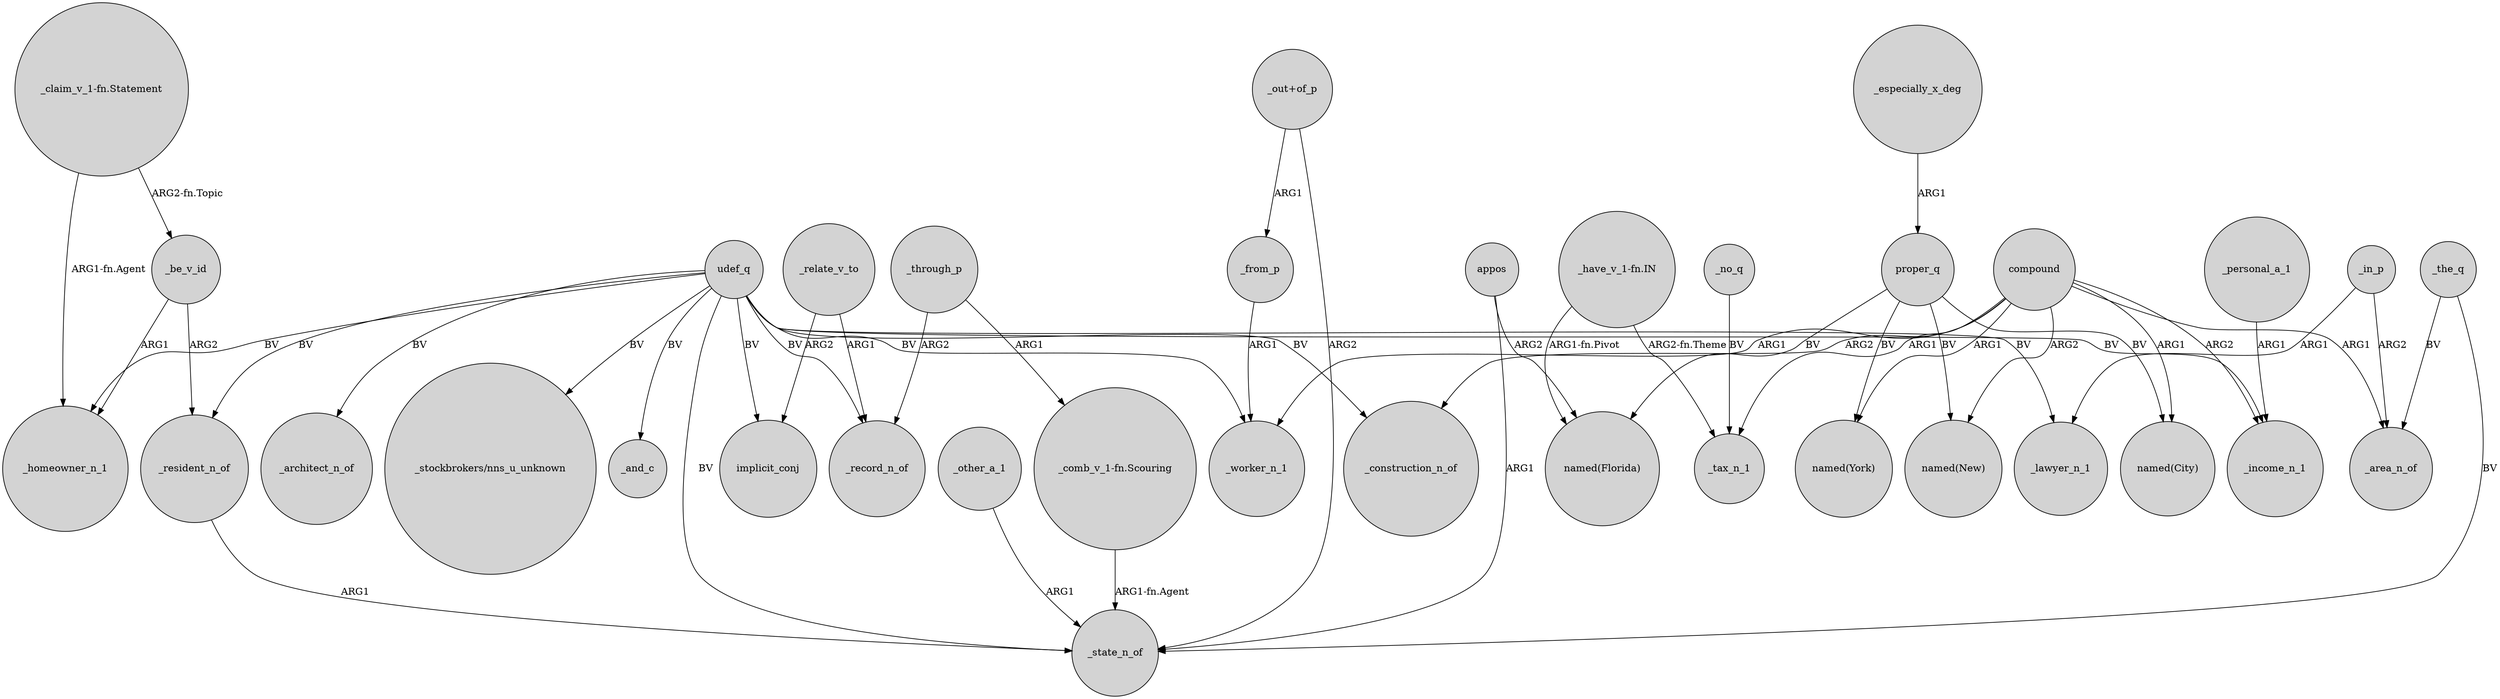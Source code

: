 digraph {
	node [shape=circle style=filled]
	udef_q -> _architect_n_of [label=BV]
	compound -> "named(New)" [label=ARG2]
	_be_v_id -> _homeowner_n_1 [label=ARG1]
	appos -> "named(Florida)" [label=ARG2]
	_through_p -> _record_n_of [label=ARG2]
	proper_q -> "named(New)" [label=BV]
	proper_q -> "named(Florida)" [label=BV]
	udef_q -> _record_n_of [label=BV]
	udef_q -> _state_n_of [label=BV]
	udef_q -> _worker_n_1 [label=BV]
	_especially_x_deg -> proper_q [label=ARG1]
	_through_p -> "_comb_v_1-fn.Scouring" [label=ARG1]
	"_comb_v_1-fn.Scouring" -> _state_n_of [label="ARG1-fn.Agent"]
	_the_q -> _state_n_of [label=BV]
	udef_q -> implicit_conj [label=BV]
	_resident_n_of -> _state_n_of [label=ARG1]
	_in_p -> _lawyer_n_1 [label=ARG1]
	compound -> _tax_n_1 [label=ARG1]
	"_out+of_p" -> _from_p [label=ARG1]
	"_have_v_1-fn.IN" -> "named(Florida)" [label="ARG1-fn.Pivot"]
	udef_q -> _income_n_1 [label=BV]
	compound -> _income_n_1 [label=ARG2]
	"_claim_v_1-fn.Statement" -> _homeowner_n_1 [label="ARG1-fn.Agent"]
	udef_q -> _resident_n_of [label=BV]
	udef_q -> "_stockbrokers/nns_u_unknown" [label=BV]
	compound -> "named(York)" [label=ARG1]
	udef_q -> _homeowner_n_1 [label=BV]
	_relate_v_to -> implicit_conj [label=ARG2]
	udef_q -> _lawyer_n_1 [label=BV]
	proper_q -> "named(City)" [label=BV]
	appos -> _state_n_of [label=ARG1]
	"_have_v_1-fn.IN" -> _tax_n_1 [label="ARG2-fn.Theme"]
	_other_a_1 -> _state_n_of [label=ARG1]
	_the_q -> _area_n_of [label=BV]
	_no_q -> _tax_n_1 [label=BV]
	_in_p -> _area_n_of [label=ARG2]
	compound -> _worker_n_1 [label=ARG1]
	"_out+of_p" -> _state_n_of [label=ARG2]
	compound -> _construction_n_of [label=ARG2]
	_personal_a_1 -> _income_n_1 [label=ARG1]
	proper_q -> "named(York)" [label=BV]
	udef_q -> _and_c [label=BV]
	udef_q -> _construction_n_of [label=BV]
	compound -> _area_n_of [label=ARG1]
	_relate_v_to -> _record_n_of [label=ARG1]
	_from_p -> _worker_n_1 [label=ARG1]
	_be_v_id -> _resident_n_of [label=ARG2]
	"_claim_v_1-fn.Statement" -> _be_v_id [label="ARG2-fn.Topic"]
	compound -> "named(City)" [label=ARG1]
}
